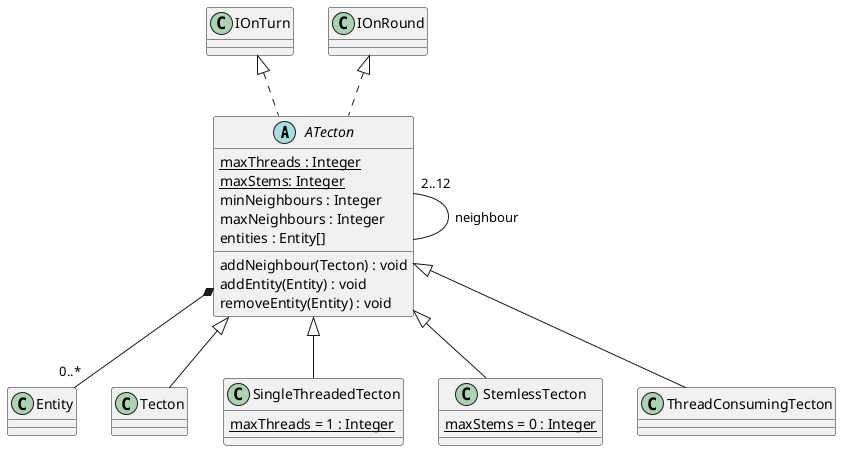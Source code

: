 @startuml tecton
  ATecton "2..12" -- ATecton : neighbour
  'ATecton o-- "0..*" Insect
  'ATecton *-- "0..*" Spore
  IOnTurn<|.. ATecton 
  IOnRound <|.. ATecton 
  ATecton *-- "0..*" Entity
  abstract class ATecton {
    {static} maxThreads : Integer
    {static} maxStems: Integer
    minNeighbours : Integer
    maxNeighbours : Integer
    entities : Entity[]

    addNeighbour(Tecton) : void
    addEntity(Entity) : void
    removeEntity(Entity) : void
  }

  'Tecton *-- "0..1" MushroomStem 
  'Tecton *-- "0..*" MushroomThread
  
  ATecton <|-- Tecton
  class Tecton {
  }

  'SingleThreadedTecton *-- "0..1" MushroomStem
  'SingleThreadedTecton "2" *-- "0..1" MushroomThread
  ATecton <|-- SingleThreadedTecton
  class SingleThreadedTecton {
    {static} maxThreads = 1 : Integer
  }


  'BodylessTecton "2" *-- "0..*" MushroomThread
  ATecton <|-- StemlessTecton
  class StemlessTecton {
    {static} maxStems = 0 : Integer
  }

  ' ThreadConsumingTecton *-- "0..1" MushroomStem
  'ThreadConsumingTecton "2" *-- "0..*" MushroomThread
  ATecton <|-- ThreadConsumingTecton
  class ThreadConsumingTecton {
  }
@enduml
